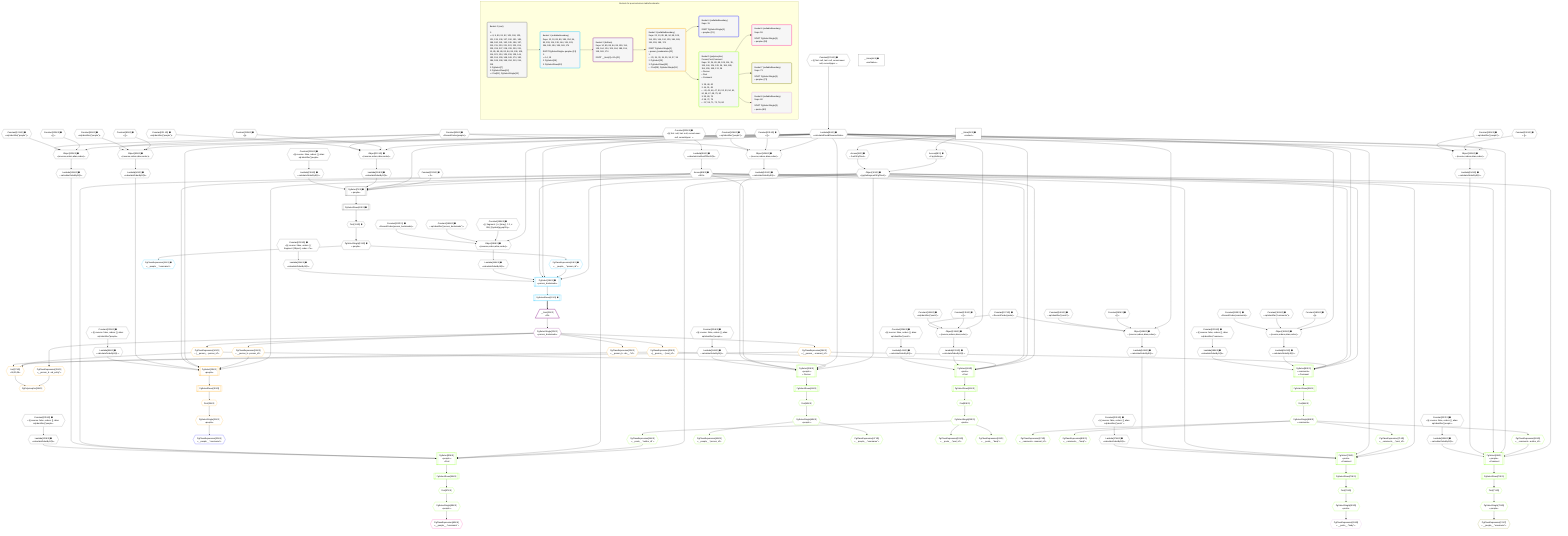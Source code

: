 %%{init: {'themeVariables': { 'fontSize': '12px'}}}%%
graph TD
    classDef path fill:#eee,stroke:#000,color:#000
    classDef plan fill:#fff,stroke-width:1px,color:#000
    classDef itemplan fill:#fff,stroke-width:2px,color:#000
    classDef unbatchedplan fill:#dff,stroke-width:1px,color:#000
    classDef sideeffectplan fill:#fcc,stroke-width:2px,color:#000
    classDef bucket fill:#f6f6f6,color:#000,stroke-width:2px,text-align:left


    %% plan dependencies
    PgSelect7[["PgSelect[7∈0] ➊<br />ᐸpeopleᐳ"]]:::plan
    Object10{{"Object[10∈0] ➊<br />ᐸ{pgSettings,withPgClient}ᐳ"}}:::plan
    Constant220{{"Constant[220∈0] ➊<br />ᐸ2ᐳ"}}:::plan
    Lambda85{{"Lambda[85∈0] ➊<br />ᐸcalculateShouldReverseOrderᐳ"}}:::plan
    Access89{{"Access[89∈0] ➊<br />ᐸ88.0ᐳ"}}:::plan
    Lambda214{{"Lambda[214∈0] ➊<br />ᐸcalculateOrderBySQLᐳ"}}:::plan
    Lambda219{{"Lambda[219∈0] ➊<br />ᐸcalculateOrderBySQLᐳ"}}:::plan
    Object10 & Constant220 & Lambda85 & Access89 & Lambda214 & Lambda219 --> PgSelect7
    Object93{{"Object[93∈0] ➊<br />ᐸ{reverse,orders,alias,codec}ᐳ"}}:::plan
    Constant90{{"Constant[90∈0] ➊<br />ᐸ[]ᐳ"}}:::plan
    Constant91{{"Constant[91∈0] ➊<br />ᐸsql.identifier(”people”)ᐳ"}}:::plan
    Constant92{{"Constant[92∈0] ➊<br />ᐸRecordCodec(people)ᐳ"}}:::plan
    Lambda85 & Constant90 & Constant91 & Constant92 --> Object93
    Object108{{"Object[108∈0] ➊<br />ᐸ{reverse,orders,alias,codec}ᐳ"}}:::plan
    Constant105{{"Constant[105∈0] ➊<br />ᐸ[]ᐳ"}}:::plan
    Constant106{{"Constant[106∈0] ➊<br />ᐸsql.identifier(”people”)ᐳ"}}:::plan
    Lambda85 & Constant105 & Constant106 & Constant92 --> Object108
    Object123{{"Object[123∈0] ➊<br />ᐸ{reverse,orders,alias,codec}ᐳ"}}:::plan
    Constant120{{"Constant[120∈0] ➊<br />ᐸ[]ᐳ"}}:::plan
    Constant121{{"Constant[121∈0] ➊<br />ᐸsql.identifier(”people”)ᐳ"}}:::plan
    Lambda85 & Constant120 & Constant121 & Constant92 --> Object123
    Object138{{"Object[138∈0] ➊<br />ᐸ{reverse,orders,alias,codec}ᐳ"}}:::plan
    Constant135{{"Constant[135∈0] ➊<br />ᐸ[]ᐳ"}}:::plan
    Constant136{{"Constant[136∈0] ➊<br />ᐸsql.identifier(”posts”)ᐳ"}}:::plan
    Constant137{{"Constant[137∈0] ➊<br />ᐸRecordCodec(posts)ᐳ"}}:::plan
    Lambda85 & Constant135 & Constant136 & Constant137 --> Object138
    Object153{{"Object[153∈0] ➊<br />ᐸ{reverse,orders,alias,codec}ᐳ"}}:::plan
    Constant150{{"Constant[150∈0] ➊<br />ᐸ[]ᐳ"}}:::plan
    Constant151{{"Constant[151∈0] ➊<br />ᐸsql.identifier(”people”)ᐳ"}}:::plan
    Lambda85 & Constant150 & Constant151 & Constant92 --> Object153
    Object168{{"Object[168∈0] ➊<br />ᐸ{reverse,orders,alias,codec}ᐳ"}}:::plan
    Constant165{{"Constant[165∈0] ➊<br />ᐸ[]ᐳ"}}:::plan
    Constant166{{"Constant[166∈0] ➊<br />ᐸsql.identifier(”posts”)ᐳ"}}:::plan
    Lambda85 & Constant165 & Constant166 & Constant137 --> Object168
    Object183{{"Object[183∈0] ➊<br />ᐸ{reverse,orders,alias,codec}ᐳ"}}:::plan
    Constant180{{"Constant[180∈0] ➊<br />ᐸ[]ᐳ"}}:::plan
    Constant181{{"Constant[181∈0] ➊<br />ᐸsql.identifier(”comments”)ᐳ"}}:::plan
    Constant182{{"Constant[182∈0] ➊<br />ᐸRecordCodec(comments)ᐳ"}}:::plan
    Lambda85 & Constant180 & Constant181 & Constant182 --> Object183
    Object198{{"Object[198∈0] ➊<br />ᐸ{reverse,orders,alias,codec}ᐳ"}}:::plan
    Constant195{{"Constant[195∈0] ➊<br />ᐸ[ { fragment: { n: [Array], f: 0, c: 266, [Symbol(pg-sql2-tyᐳ"}}:::plan
    Constant196{{"Constant[196∈0] ➊<br />ᐸsql.identifier(”person_bookmarks”)ᐳ"}}:::plan
    Constant197{{"Constant[197∈0] ➊<br />ᐸRecordCodec(person_bookmarks)ᐳ"}}:::plan
    Lambda85 & Constant195 & Constant196 & Constant197 --> Object198
    Object213{{"Object[213∈0] ➊<br />ᐸ{reverse,orders,alias,codec}ᐳ"}}:::plan
    Constant210{{"Constant[210∈0] ➊<br />ᐸ[]ᐳ"}}:::plan
    Constant211{{"Constant[211∈0] ➊<br />ᐸsql.identifier(”people”)ᐳ"}}:::plan
    Lambda85 & Constant210 & Constant211 & Constant92 --> Object213
    Access8{{"Access[8∈0] ➊<br />ᐸ2.pgSettingsᐳ"}}:::plan
    Access9{{"Access[9∈0] ➊<br />ᐸ2.withPgClientᐳ"}}:::plan
    Access8 & Access9 --> Object10
    __Value2["__Value[2∈0] ➊<br />ᐸcontextᐳ"]:::plan
    __Value2 --> Access8
    __Value2 --> Access9
    First11{{"First[11∈0] ➊"}}:::plan
    PgSelectRows12[["PgSelectRows[12∈0] ➊"]]:::plan
    PgSelectRows12 --> First11
    PgSelect7 --> PgSelectRows12
    PgSelectSingle13{{"PgSelectSingle[13∈0] ➊<br />ᐸpeopleᐳ"}}:::plan
    First11 --> PgSelectSingle13
    Constant221{{"Constant[221∈0] ➊<br />ᐸ§{ first: null, last: null, cursorLower: null, cursorUpper: ᐳ"}}:::plan
    Constant221 --> Lambda85
    Lambda88{{"Lambda[88∈0] ➊<br />ᐸcalculateLimitAndOffsetSQLᐳ"}}:::plan
    Constant222{{"Constant[222∈0] ➊<br />ᐸ§{ first: null, last: null, cursorLower: null, cursorUpper: ᐳ"}}:::plan
    Constant222 --> Lambda88
    Lambda88 --> Access89
    Lambda94{{"Lambda[94∈0] ➊<br />ᐸcalculateOrderBySQLᐳ"}}:::plan
    Object93 --> Lambda94
    Lambda99{{"Lambda[99∈0] ➊<br />ᐸcalculateOrderBySQLᐳ"}}:::plan
    Constant223{{"Constant[223∈0] ➊<br />ᐸ§{ reverse: false, orders: [], alias: sql.identifier(”peopleᐳ"}}:::plan
    Constant223 --> Lambda99
    Lambda109{{"Lambda[109∈0] ➊<br />ᐸcalculateOrderBySQLᐳ"}}:::plan
    Object108 --> Lambda109
    Lambda114{{"Lambda[114∈0] ➊<br />ᐸcalculateOrderBySQLᐳ"}}:::plan
    Constant224{{"Constant[224∈0] ➊<br />ᐸ§{ reverse: false, orders: [], alias: sql.identifier(”peopleᐳ"}}:::plan
    Constant224 --> Lambda114
    Lambda124{{"Lambda[124∈0] ➊<br />ᐸcalculateOrderBySQLᐳ"}}:::plan
    Object123 --> Lambda124
    Lambda129{{"Lambda[129∈0] ➊<br />ᐸcalculateOrderBySQLᐳ"}}:::plan
    Constant225{{"Constant[225∈0] ➊<br />ᐸ§{ reverse: false, orders: [], alias: sql.identifier(”peopleᐳ"}}:::plan
    Constant225 --> Lambda129
    Lambda139{{"Lambda[139∈0] ➊<br />ᐸcalculateOrderBySQLᐳ"}}:::plan
    Object138 --> Lambda139
    Lambda144{{"Lambda[144∈0] ➊<br />ᐸcalculateOrderBySQLᐳ"}}:::plan
    Constant226{{"Constant[226∈0] ➊<br />ᐸ§{ reverse: false, orders: [], alias: sql.identifier(”posts”ᐳ"}}:::plan
    Constant226 --> Lambda144
    Lambda154{{"Lambda[154∈0] ➊<br />ᐸcalculateOrderBySQLᐳ"}}:::plan
    Object153 --> Lambda154
    Lambda159{{"Lambda[159∈0] ➊<br />ᐸcalculateOrderBySQLᐳ"}}:::plan
    Constant227{{"Constant[227∈0] ➊<br />ᐸ§{ reverse: false, orders: [], alias: sql.identifier(”peopleᐳ"}}:::plan
    Constant227 --> Lambda159
    Lambda169{{"Lambda[169∈0] ➊<br />ᐸcalculateOrderBySQLᐳ"}}:::plan
    Object168 --> Lambda169
    Lambda174{{"Lambda[174∈0] ➊<br />ᐸcalculateOrderBySQLᐳ"}}:::plan
    Constant228{{"Constant[228∈0] ➊<br />ᐸ§{ reverse: false, orders: [], alias: sql.identifier(”posts”ᐳ"}}:::plan
    Constant228 --> Lambda174
    Lambda184{{"Lambda[184∈0] ➊<br />ᐸcalculateOrderBySQLᐳ"}}:::plan
    Object183 --> Lambda184
    Lambda189{{"Lambda[189∈0] ➊<br />ᐸcalculateOrderBySQLᐳ"}}:::plan
    Constant229{{"Constant[229∈0] ➊<br />ᐸ§{ reverse: false, orders: [], alias: sql.identifier(”commenᐳ"}}:::plan
    Constant229 --> Lambda189
    Lambda199{{"Lambda[199∈0] ➊<br />ᐸcalculateOrderBySQLᐳ"}}:::plan
    Object198 --> Lambda199
    Lambda204{{"Lambda[204∈0] ➊<br />ᐸcalculateOrderBySQLᐳ"}}:::plan
    Constant230{{"Constant[230∈0] ➊<br />ᐸ§{ reverse: false, orders: [ { fragment: [Object], codec: Coᐳ"}}:::plan
    Constant230 --> Lambda204
    Object213 --> Lambda214
    Constant231{{"Constant[231∈0] ➊<br />ᐸ§{ reverse: false, orders: [], alias: sql.identifier(”peopleᐳ"}}:::plan
    Constant231 --> Lambda219
    __Value4["__Value[4∈0] ➊<br />ᐸrootValueᐳ"]:::plan
    PgSelect16[["PgSelect[16∈1] ➊<br />ᐸperson_bookmarksᐳ"]]:::plan
    PgClassExpression14{{"PgClassExpression[14∈1] ➊<br />ᐸ__people__.”person_id”ᐳ"}}:::plan
    Object10 & PgClassExpression14 & Lambda85 & Access89 & Lambda199 & Lambda204 --> PgSelect16
    PgSelectSingle13 --> PgClassExpression14
    PgClassExpression15{{"PgClassExpression[15∈1] ➊<br />ᐸ__people__.”username”ᐳ"}}:::plan
    PgSelectSingle13 --> PgClassExpression15
    PgSelectRows20[["PgSelectRows[20∈1] ➊"]]:::plan
    PgSelect16 --> PgSelectRows20
    __Item21[/"__Item[21∈2]<br />ᐸ20ᐳ"\]:::itemplan
    PgSelectRows20 ==> __Item21
    PgSelectSingle22{{"PgSelectSingle[22∈2]<br />ᐸperson_bookmarksᐳ"}}:::plan
    __Item21 --> PgSelectSingle22
    PgSelect25[["PgSelect[25∈3]<br />ᐸpeopleᐳ"]]:::plan
    PgClassExpression24{{"PgClassExpression[24∈3]<br />ᐸ__person_b...person_id”ᐳ"}}:::plan
    Object10 & PgClassExpression24 & Lambda85 & Access89 & Lambda94 & Lambda99 --> PgSelect25
    List37{{"List[37∈3]<br />ᐸ34,35,36ᐳ"}}:::plan
    PgClassExpression34{{"PgClassExpression[34∈3]<br />ᐸ(__person_...person_id”ᐳ"}}:::plan
    PgClassExpression35{{"PgClassExpression[35∈3]<br />ᐸ(__person_....”post_id”ᐳ"}}:::plan
    PgClassExpression36{{"PgClassExpression[36∈3]<br />ᐸ(__person_...omment_id”ᐳ"}}:::plan
    PgClassExpression34 & PgClassExpression35 & PgClassExpression36 --> List37
    PgPolymorphic38{{"PgPolymorphic[38∈3]"}}:::plan
    PgClassExpression33{{"PgClassExpression[33∈3]<br />ᐸ__person_b...ed_entity”ᐳ"}}:::plan
    PgClassExpression33 & List37 --> PgPolymorphic38
    PgClassExpression23{{"PgClassExpression[23∈3]<br />ᐸ__person_b...rks__.”id”ᐳ"}}:::plan
    PgSelectSingle22 --> PgClassExpression23
    PgSelectSingle22 --> PgClassExpression24
    First29{{"First[29∈3]"}}:::plan
    PgSelectRows30[["PgSelectRows[30∈3]"]]:::plan
    PgSelectRows30 --> First29
    PgSelect25 --> PgSelectRows30
    PgSelectSingle31{{"PgSelectSingle[31∈3]<br />ᐸpeopleᐳ"}}:::plan
    First29 --> PgSelectSingle31
    PgSelectSingle22 --> PgClassExpression33
    PgSelectSingle22 --> PgClassExpression34
    PgSelectSingle22 --> PgClassExpression35
    PgSelectSingle22 --> PgClassExpression36
    PgClassExpression32{{"PgClassExpression[32∈4]<br />ᐸ__people__.”username”ᐳ"}}:::plan
    PgSelectSingle31 --> PgClassExpression32
    PgSelect39[["PgSelect[39∈5]<br />ᐸpeopleᐳ<br />ᐳPerson"]]:::plan
    Object10 & PgClassExpression34 & Lambda85 & Access89 & Lambda109 & Lambda114 --> PgSelect39
    PgSelect48[["PgSelect[48∈5]<br />ᐸpostsᐳ<br />ᐳPost"]]:::plan
    Object10 & PgClassExpression35 & Lambda85 & Access89 & Lambda139 & Lambda144 --> PgSelect48
    PgSelect55[["PgSelect[55∈5]<br />ᐸpeopleᐳ<br />ᐳPost"]]:::plan
    PgClassExpression54{{"PgClassExpression[54∈5]<br />ᐸ__posts__.”author_id”ᐳ"}}:::plan
    Object10 & PgClassExpression54 & Lambda85 & Access89 & Lambda124 & Lambda129 --> PgSelect55
    PgSelect62[["PgSelect[62∈5]<br />ᐸcommentsᐳ<br />ᐳComment"]]:::plan
    Object10 & PgClassExpression36 & Lambda85 & Access89 & Lambda184 & Lambda189 --> PgSelect62
    PgSelect69[["PgSelect[69∈5]<br />ᐸpeopleᐳ<br />ᐳComment"]]:::plan
    PgClassExpression68{{"PgClassExpression[68∈5]<br />ᐸ__comments...author_id”ᐳ"}}:::plan
    Object10 & PgClassExpression68 & Lambda85 & Access89 & Lambda154 & Lambda159 --> PgSelect69
    PgSelect76[["PgSelect[76∈5]<br />ᐸpostsᐳ<br />ᐳComment"]]:::plan
    PgClassExpression75{{"PgClassExpression[75∈5]<br />ᐸ__comments__.”post_id”ᐳ"}}:::plan
    Object10 & PgClassExpression75 & Lambda85 & Access89 & Lambda169 & Lambda174 --> PgSelect76
    First43{{"First[43∈5]"}}:::plan
    PgSelectRows44[["PgSelectRows[44∈5]"]]:::plan
    PgSelectRows44 --> First43
    PgSelect39 --> PgSelectRows44
    PgSelectSingle45{{"PgSelectSingle[45∈5]<br />ᐸpeopleᐳ"}}:::plan
    First43 --> PgSelectSingle45
    PgClassExpression46{{"PgClassExpression[46∈5]<br />ᐸ__people__.”person_id”ᐳ"}}:::plan
    PgSelectSingle45 --> PgClassExpression46
    PgClassExpression47{{"PgClassExpression[47∈5]<br />ᐸ__people__.”username”ᐳ"}}:::plan
    PgSelectSingle45 --> PgClassExpression47
    First50{{"First[50∈5]"}}:::plan
    PgSelectRows51[["PgSelectRows[51∈5]"]]:::plan
    PgSelectRows51 --> First50
    PgSelect48 --> PgSelectRows51
    PgSelectSingle52{{"PgSelectSingle[52∈5]<br />ᐸpostsᐳ"}}:::plan
    First50 --> PgSelectSingle52
    PgClassExpression53{{"PgClassExpression[53∈5]<br />ᐸ__posts__.”post_id”ᐳ"}}:::plan
    PgSelectSingle52 --> PgClassExpression53
    PgSelectSingle52 --> PgClassExpression54
    First57{{"First[57∈5]"}}:::plan
    PgSelectRows58[["PgSelectRows[58∈5]"]]:::plan
    PgSelectRows58 --> First57
    PgSelect55 --> PgSelectRows58
    PgSelectSingle59{{"PgSelectSingle[59∈5]<br />ᐸpeopleᐳ"}}:::plan
    First57 --> PgSelectSingle59
    PgClassExpression61{{"PgClassExpression[61∈5]<br />ᐸ__posts__.”body”ᐳ"}}:::plan
    PgSelectSingle52 --> PgClassExpression61
    First64{{"First[64∈5]"}}:::plan
    PgSelectRows65[["PgSelectRows[65∈5]"]]:::plan
    PgSelectRows65 --> First64
    PgSelect62 --> PgSelectRows65
    PgSelectSingle66{{"PgSelectSingle[66∈5]<br />ᐸcommentsᐳ"}}:::plan
    First64 --> PgSelectSingle66
    PgClassExpression67{{"PgClassExpression[67∈5]<br />ᐸ__comments...omment_id”ᐳ"}}:::plan
    PgSelectSingle66 --> PgClassExpression67
    PgSelectSingle66 --> PgClassExpression68
    First71{{"First[71∈5]"}}:::plan
    PgSelectRows72[["PgSelectRows[72∈5]"]]:::plan
    PgSelectRows72 --> First71
    PgSelect69 --> PgSelectRows72
    PgSelectSingle73{{"PgSelectSingle[73∈5]<br />ᐸpeopleᐳ"}}:::plan
    First71 --> PgSelectSingle73
    PgSelectSingle66 --> PgClassExpression75
    First78{{"First[78∈5]"}}:::plan
    PgSelectRows79[["PgSelectRows[79∈5]"]]:::plan
    PgSelectRows79 --> First78
    PgSelect76 --> PgSelectRows79
    PgSelectSingle80{{"PgSelectSingle[80∈5]<br />ᐸpostsᐳ"}}:::plan
    First78 --> PgSelectSingle80
    PgClassExpression82{{"PgClassExpression[82∈5]<br />ᐸ__comments__.”body”ᐳ"}}:::plan
    PgSelectSingle66 --> PgClassExpression82
    PgClassExpression60{{"PgClassExpression[60∈6]<br />ᐸ__people__.”username”ᐳ"}}:::plan
    PgSelectSingle59 --> PgClassExpression60
    PgClassExpression74{{"PgClassExpression[74∈7]<br />ᐸ__people__.”username”ᐳ"}}:::plan
    PgSelectSingle73 --> PgClassExpression74
    PgClassExpression81{{"PgClassExpression[81∈8]<br />ᐸ__posts__.”body”ᐳ"}}:::plan
    PgSelectSingle80 --> PgClassExpression81

    %% define steps

    subgraph "Buckets for queries/unions-table/bookmarks"
    Bucket0("Bucket 0 (root)<br /><br />1: <br />ᐳ: 8, 9, 90, 91, 92, 105, 106, 120, 121, 135, 136, 137, 150, 151, 165, 166, 180, 181, 182, 195, 196, 197, 210, 211, 220, 221, 222, 223, 224, 225, 226, 227, 228, 229, 230, 231, 10, 85, 88, 89, 93, 94, 99, 108, 109, 114, 123, 124, 129, 138, 139, 144, 153, 154, 159, 168, 169, 174, 183, 184, 189, 198, 199, 204, 213, 214, 219<br />2: PgSelect[7]<br />3: PgSelectRows[12]<br />ᐳ: First[11], PgSelectSingle[13]"):::bucket
    classDef bucket0 stroke:#696969
    class Bucket0,__Value2,__Value4,PgSelect7,Access8,Access9,Object10,First11,PgSelectRows12,PgSelectSingle13,Lambda85,Lambda88,Access89,Constant90,Constant91,Constant92,Object93,Lambda94,Lambda99,Constant105,Constant106,Object108,Lambda109,Lambda114,Constant120,Constant121,Object123,Lambda124,Lambda129,Constant135,Constant136,Constant137,Object138,Lambda139,Lambda144,Constant150,Constant151,Object153,Lambda154,Lambda159,Constant165,Constant166,Object168,Lambda169,Lambda174,Constant180,Constant181,Constant182,Object183,Lambda184,Lambda189,Constant195,Constant196,Constant197,Object198,Lambda199,Lambda204,Constant210,Constant211,Object213,Lambda214,Lambda219,Constant220,Constant221,Constant222,Constant223,Constant224,Constant225,Constant226,Constant227,Constant228,Constant229,Constant230,Constant231 bucket0
    Bucket1("Bucket 1 (nullableBoundary)<br />Deps: 13, 10, 85, 89, 199, 204, 94, 99, 109, 114, 139, 144, 124, 129, 184, 189, 154, 159, 169, 174<br /><br />ROOT PgSelectSingleᐸpeopleᐳ[13]<br />1: <br />ᐳ: 14, 15<br />2: PgSelect[16]<br />3: PgSelectRows[20]"):::bucket
    classDef bucket1 stroke:#00bfff
    class Bucket1,PgClassExpression14,PgClassExpression15,PgSelect16,PgSelectRows20 bucket1
    Bucket2("Bucket 2 (listItem)<br />Deps: 10, 85, 89, 94, 99, 109, 114, 139, 144, 124, 129, 184, 189, 154, 159, 169, 174<br /><br />ROOT __Item{2}ᐸ20ᐳ[21]"):::bucket
    classDef bucket2 stroke:#7f007f
    class Bucket2,__Item21,PgSelectSingle22 bucket2
    Bucket3("Bucket 3 (nullableBoundary)<br />Deps: 22, 10, 85, 89, 94, 99, 109, 114, 139, 144, 124, 129, 184, 189, 154, 159, 169, 174<br /><br />ROOT PgSelectSingle{2}ᐸperson_bookmarksᐳ[22]<br />1: <br />ᐳ: 23, 24, 33, 34, 35, 36, 37, 38<br />2: PgSelect[25]<br />3: PgSelectRows[30]<br />ᐳ: First[29], PgSelectSingle[31]"):::bucket
    classDef bucket3 stroke:#ffa500
    class Bucket3,PgClassExpression23,PgClassExpression24,PgSelect25,First29,PgSelectRows30,PgSelectSingle31,PgClassExpression33,PgClassExpression34,PgClassExpression35,PgClassExpression36,List37,PgPolymorphic38 bucket3
    Bucket4("Bucket 4 (nullableBoundary)<br />Deps: 31<br /><br />ROOT PgSelectSingle{3}ᐸpeopleᐳ[31]"):::bucket
    classDef bucket4 stroke:#0000ff
    class Bucket4,PgClassExpression32 bucket4
    Bucket5("Bucket 5 (polymorphic)<br />Person,Post,Comment<br />Deps: 10, 34, 85, 89, 109, 114, 35, 139, 144, 124, 129, 36, 184, 189, 154, 159, 169, 174, 38<br />ᐳPerson<br />ᐳPost<br />ᐳComment<br /><br />1: 39, 48, 62<br />2: 44, 51, 65<br />ᐳ: 43, 45, 46, 47, 50, 52, 53, 54, 61, 64, 66, 67, 68, 75, 82<br />3: 55, 69, 76<br />4: 58, 72, 79<br />ᐳ: 57, 59, 71, 73, 78, 80"):::bucket
    classDef bucket5 stroke:#7fff00
    class Bucket5,PgSelect39,First43,PgSelectRows44,PgSelectSingle45,PgClassExpression46,PgClassExpression47,PgSelect48,First50,PgSelectRows51,PgSelectSingle52,PgClassExpression53,PgClassExpression54,PgSelect55,First57,PgSelectRows58,PgSelectSingle59,PgClassExpression61,PgSelect62,First64,PgSelectRows65,PgSelectSingle66,PgClassExpression67,PgClassExpression68,PgSelect69,First71,PgSelectRows72,PgSelectSingle73,PgClassExpression75,PgSelect76,First78,PgSelectRows79,PgSelectSingle80,PgClassExpression82 bucket5
    Bucket6("Bucket 6 (nullableBoundary)<br />Deps: 59<br /><br />ROOT PgSelectSingle{5}ᐸpeopleᐳ[59]"):::bucket
    classDef bucket6 stroke:#ff1493
    class Bucket6,PgClassExpression60 bucket6
    Bucket7("Bucket 7 (nullableBoundary)<br />Deps: 73<br /><br />ROOT PgSelectSingle{5}ᐸpeopleᐳ[73]"):::bucket
    classDef bucket7 stroke:#808000
    class Bucket7,PgClassExpression74 bucket7
    Bucket8("Bucket 8 (nullableBoundary)<br />Deps: 80<br /><br />ROOT PgSelectSingle{5}ᐸpostsᐳ[80]"):::bucket
    classDef bucket8 stroke:#dda0dd
    class Bucket8,PgClassExpression81 bucket8
    Bucket0 --> Bucket1
    Bucket1 --> Bucket2
    Bucket2 --> Bucket3
    Bucket3 --> Bucket4 & Bucket5
    Bucket5 --> Bucket6 & Bucket7 & Bucket8
    end